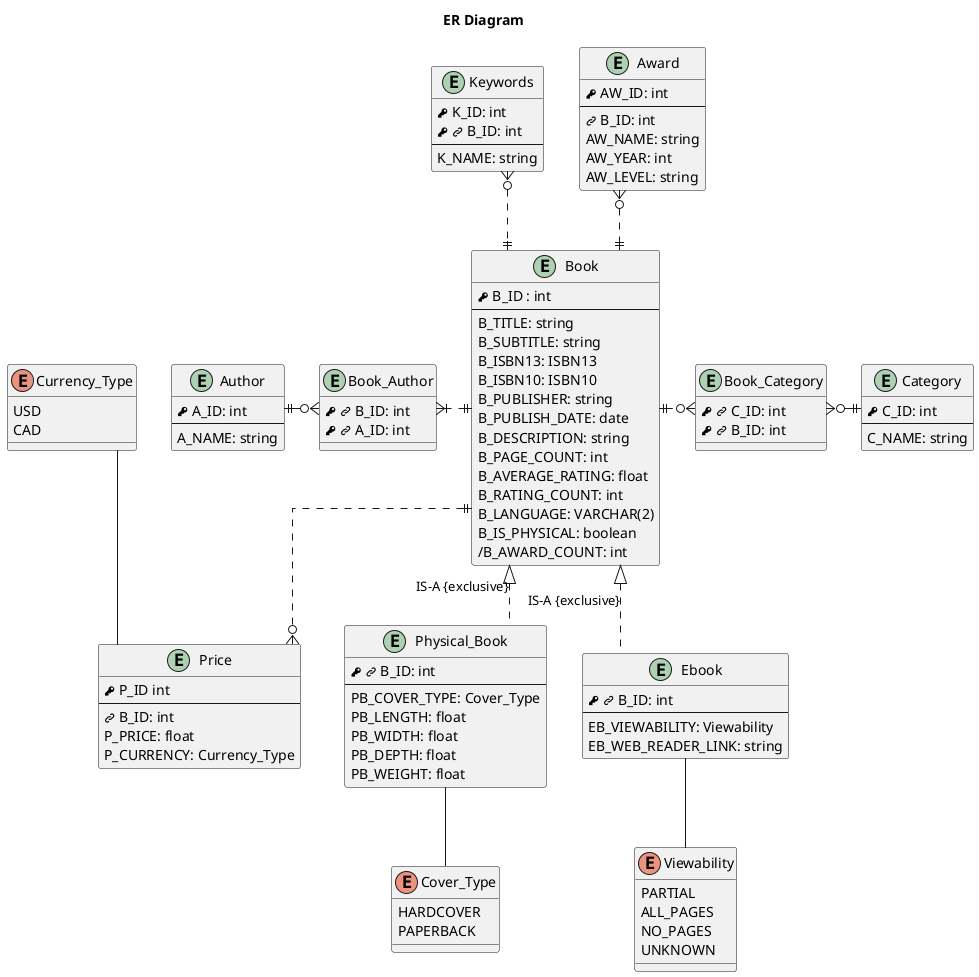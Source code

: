 @startuml ER-Diagram
title ER Diagram
skinparam linetype ortho

!define PK <&key>
!define FK <&link-intact>

entity Book {
    PK B_ID : int
    --
    B_TITLE: string
    B_SUBTITLE: string
    B_ISBN13: ISBN13   
    B_ISBN10: ISBN10
    B_PUBLISHER: string
    B_PUBLISH_DATE: date
    B_DESCRIPTION: string
    B_PAGE_COUNT: int
    B_AVERAGE_RATING: float
    B_RATING_COUNT: int
    B_LANGUAGE: VARCHAR(2)
    B_IS_PHYSICAL: boolean
    /B_AWARD_COUNT: int
}
enum Cover_Type {
    HARDCOVER
    PAPERBACK
}
entity Physical_Book {
    PK FK B_ID: int
    --
    PB_COVER_TYPE: Cover_Type
    PB_LENGTH: float
    PB_WIDTH: float
    PB_DEPTH: float
    PB_WEIGHT: float
}
enum Viewability {
    PARTIAL
    ALL_PAGES
    NO_PAGES
    UNKNOWN
}

entity Ebook {
    PK FK B_ID: int
    --
    EB_VIEWABILITY: Viewability
    EB_WEB_READER_LINK: string
}

entity Category {
    PK C_ID: int
    --
    C_NAME: string
}
entity Book_Category {
    PK FK C_ID: int
    PK FK B_ID: int
}

entity Author {
    PK A_ID: int
    --
    A_NAME: string
}
entity Book_Author{
    PK FK B_ID: int
    PK FK A_ID: int
}

enum Currency_Type {
    USD
    CAD
}
entity Price {
    PK P_ID int
    --
    FK B_ID: int
    P_PRICE: float
    P_CURRENCY: Currency_Type
}

entity Award {
    PK AW_ID: int
    --
    FK B_ID: int
    AW_NAME: string
    AW_YEAR: int
    AW_LEVEL: string
}

entity Keywords {
    PK K_ID: int
    PK FK B_ID: int
    --
    K_NAME: string
}

Cover_Type -up- Physical_Book

Book <|.. Physical_Book: IS-A {exclusive}
Book <|.. Ebook: IS-A {exclusive}

Book ||.left.|{ Book_Author
Book_Author }o-left-|| Author

Book ||.right.o{ Book_Category
Book_Category }o-right-|| Category

Currency_Type -- Price

Viewability -up- Ebook

Book ||..o{ Price

Book ||.up.o{ Award

Book ||.up.o{ Keywords
@enduml